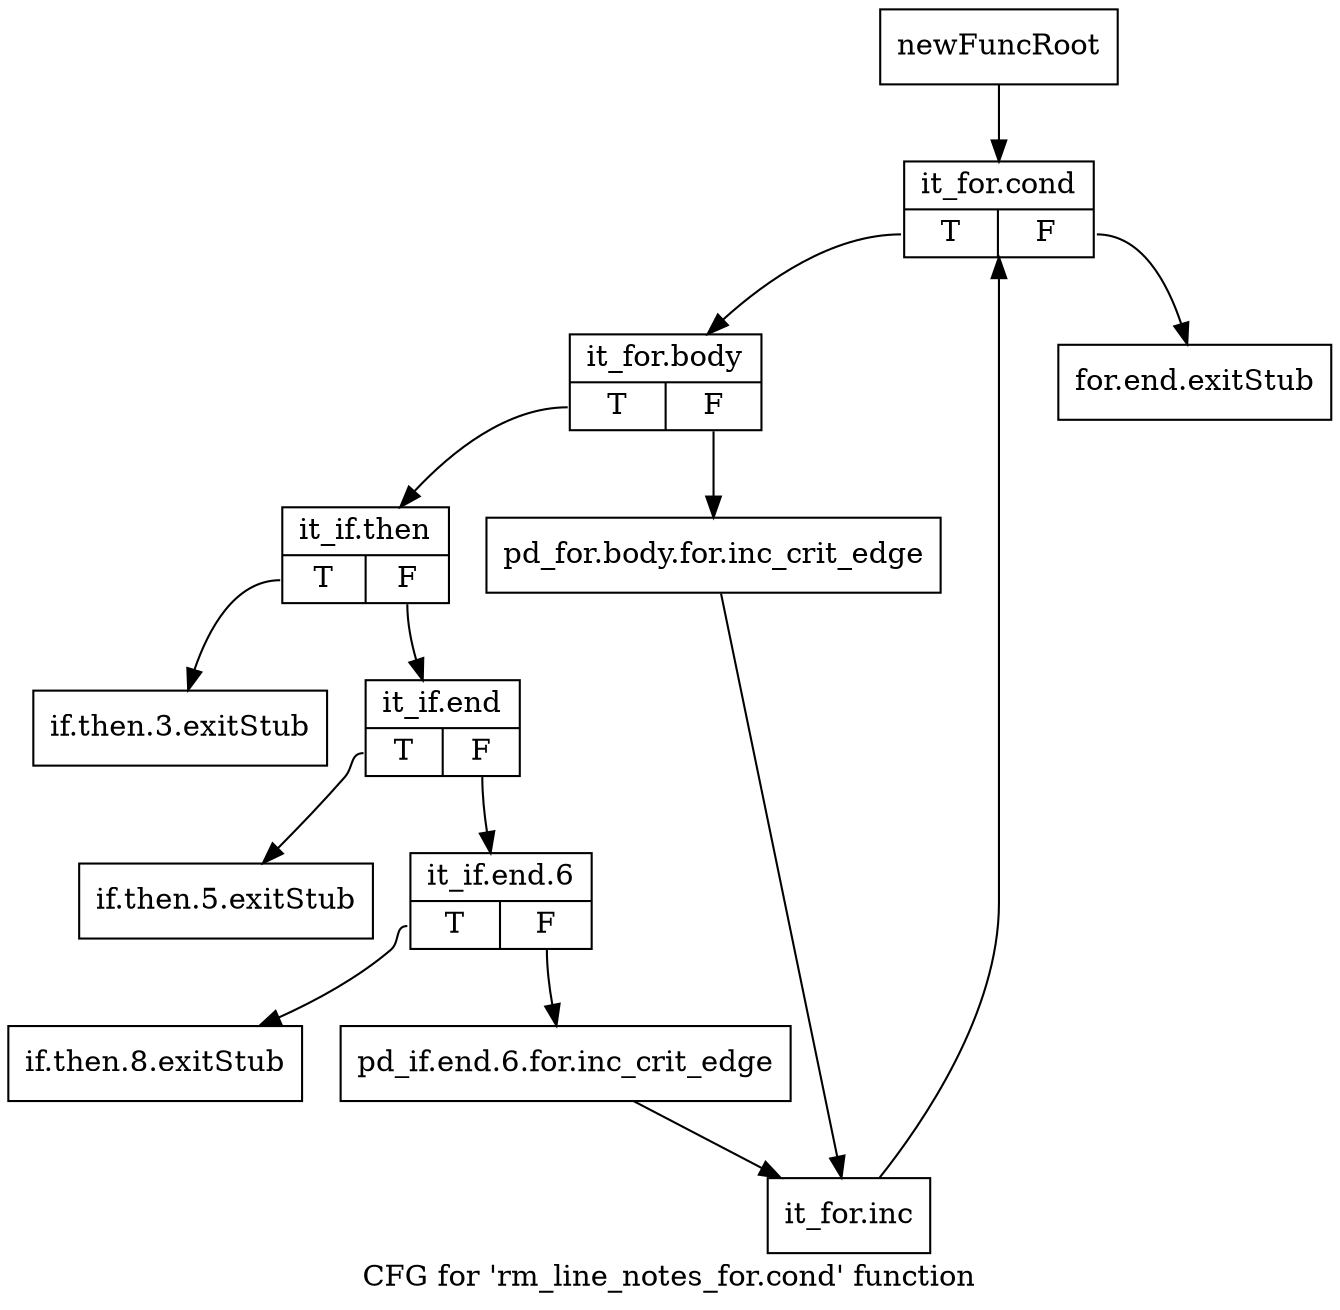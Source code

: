 digraph "CFG for 'rm_line_notes_for.cond' function" {
	label="CFG for 'rm_line_notes_for.cond' function";

	Node0xb227370 [shape=record,label="{newFuncRoot}"];
	Node0xb227370 -> Node0xb286140;
	Node0xb285b70 [shape=record,label="{for.end.exitStub}"];
	Node0xb285bc0 [shape=record,label="{if.then.3.exitStub}"];
	Node0xb2860a0 [shape=record,label="{if.then.5.exitStub}"];
	Node0xb2860f0 [shape=record,label="{if.then.8.exitStub}"];
	Node0xb286140 [shape=record,label="{it_for.cond|{<s0>T|<s1>F}}"];
	Node0xb286140:s0 -> Node0xb286190;
	Node0xb286140:s1 -> Node0xb285b70;
	Node0xb286190 [shape=record,label="{it_for.body|{<s0>T|<s1>F}}"];
	Node0xb286190:s0 -> Node0xb286230;
	Node0xb286190:s1 -> Node0xb2861e0;
	Node0xb2861e0 [shape=record,label="{pd_for.body.for.inc_crit_edge}"];
	Node0xb2861e0 -> Node0xb286370;
	Node0xb286230 [shape=record,label="{it_if.then|{<s0>T|<s1>F}}"];
	Node0xb286230:s0 -> Node0xb285bc0;
	Node0xb286230:s1 -> Node0xb286280;
	Node0xb286280 [shape=record,label="{it_if.end|{<s0>T|<s1>F}}"];
	Node0xb286280:s0 -> Node0xb2860a0;
	Node0xb286280:s1 -> Node0xb2862d0;
	Node0xb2862d0 [shape=record,label="{it_if.end.6|{<s0>T|<s1>F}}"];
	Node0xb2862d0:s0 -> Node0xb2860f0;
	Node0xb2862d0:s1 -> Node0xb286320;
	Node0xb286320 [shape=record,label="{pd_if.end.6.for.inc_crit_edge}"];
	Node0xb286320 -> Node0xb286370;
	Node0xb286370 [shape=record,label="{it_for.inc}"];
	Node0xb286370 -> Node0xb286140;
}
